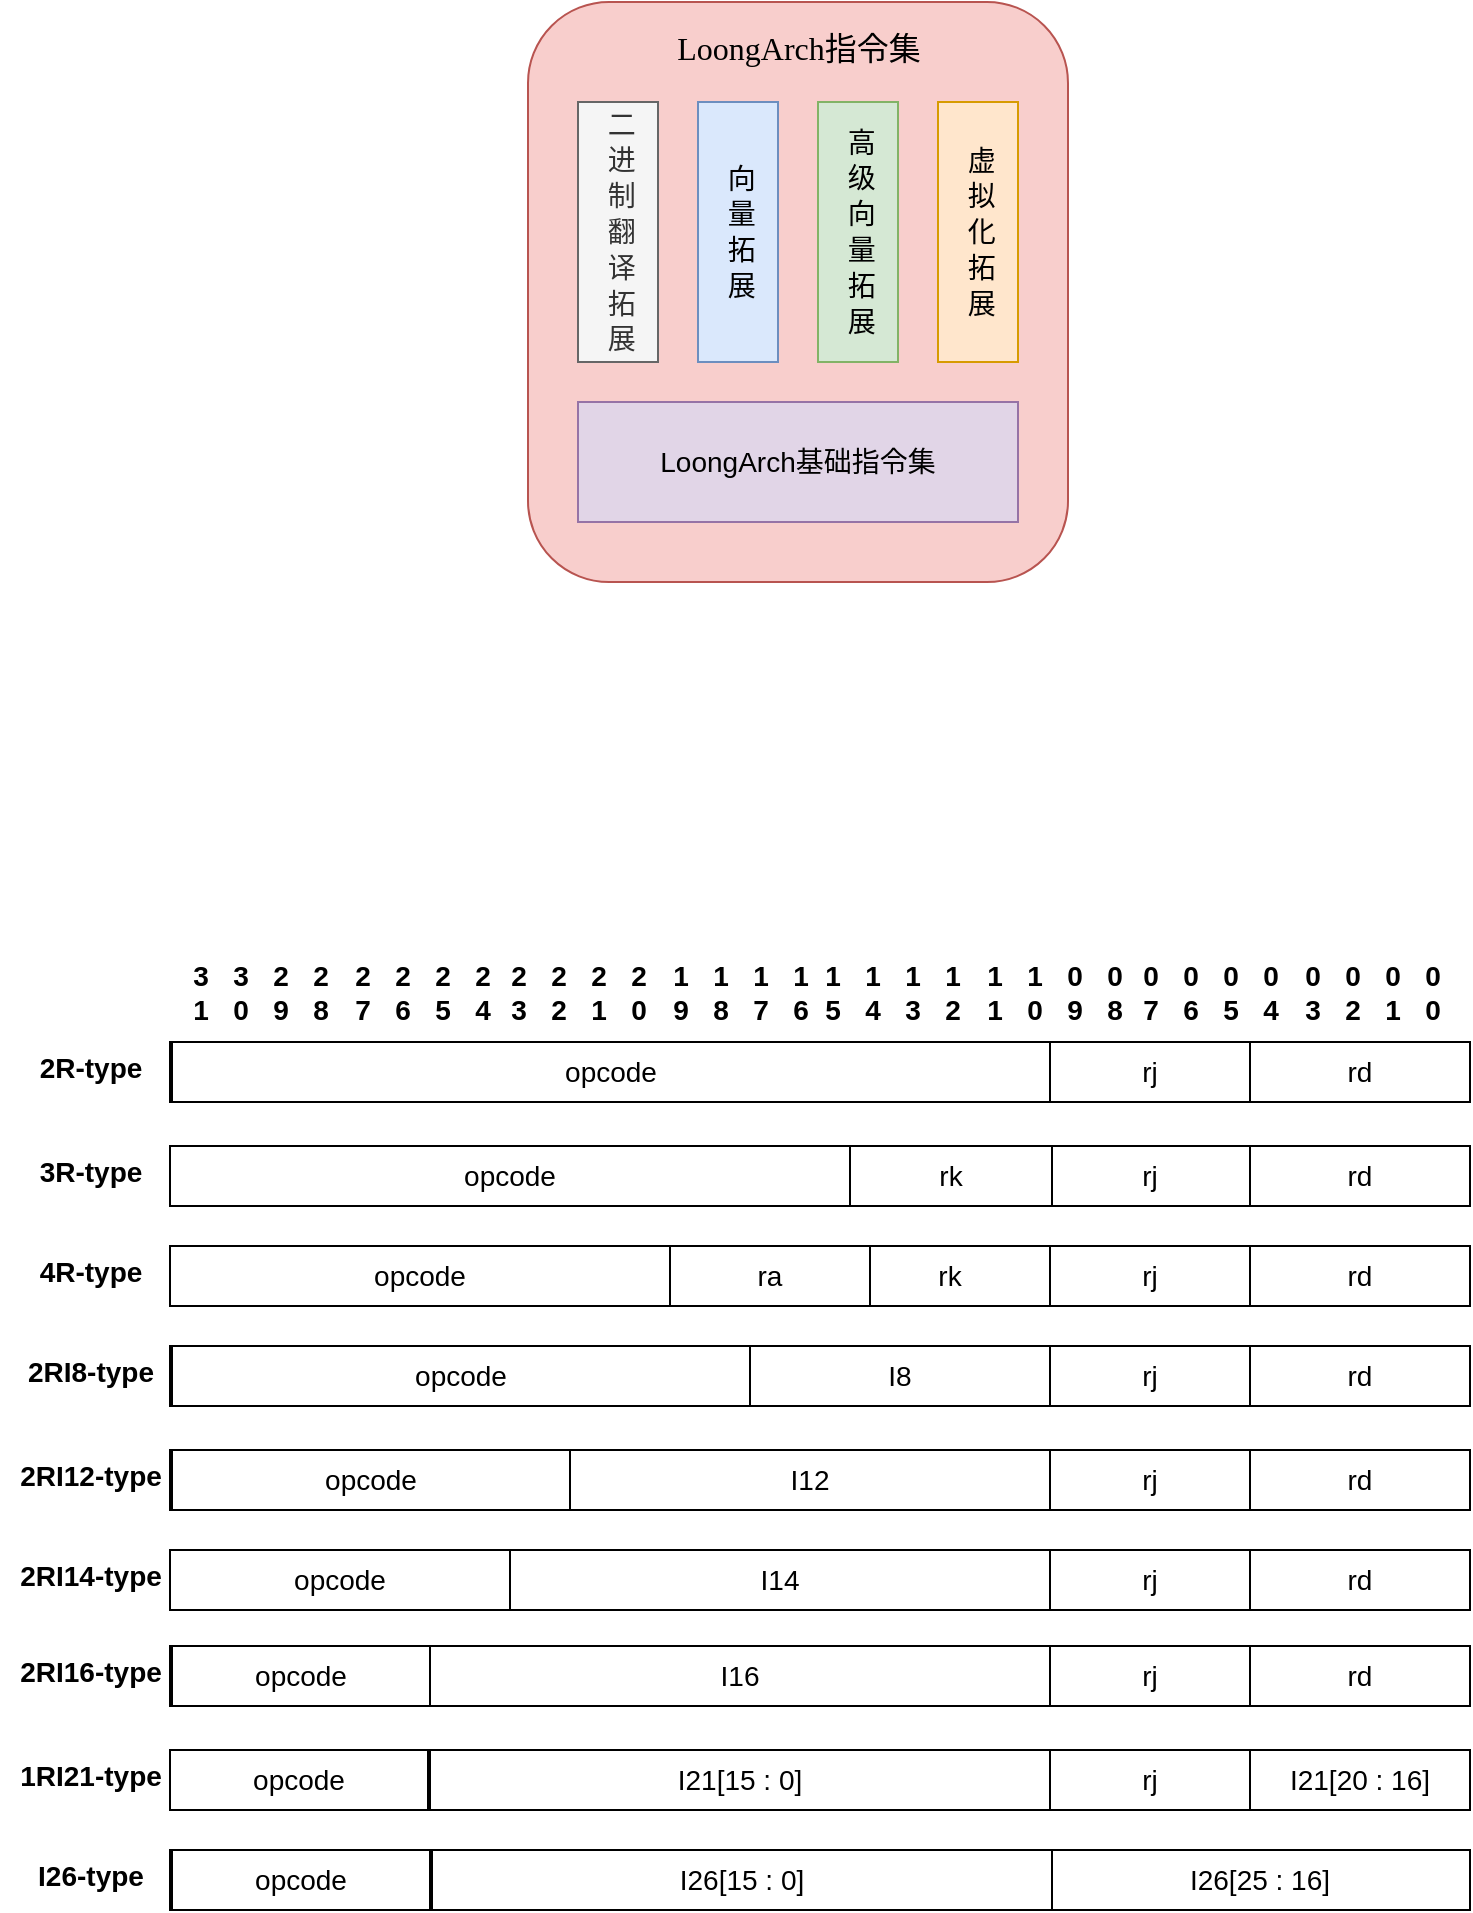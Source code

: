 <mxfile version="26.0.15">
  <diagram name="Page-1" id="nLnqoyDs2qp-jSzca--m">
    <mxGraphModel dx="828" dy="879" grid="1" gridSize="10" guides="1" tooltips="1" connect="1" arrows="1" fold="1" page="1" pageScale="1" pageWidth="827" pageHeight="1169" math="0" shadow="0">
      <root>
        <mxCell id="0" />
        <mxCell id="1" parent="0" />
        <mxCell id="dvlamM2bj5HqGhSwdMmL-6" value="" style="rounded=1;whiteSpace=wrap;html=1;fillColor=#f8cecc;strokeColor=#b85450;" parent="1" vertex="1">
          <mxGeometry x="279" y="70" width="270" height="290" as="geometry" />
        </mxCell>
        <mxCell id="dvlamM2bj5HqGhSwdMmL-1" value="&lt;font style=&quot;font-size: 14px;&quot;&gt;二 进 制 翻 译 拓 展&lt;/font&gt;" style="rounded=0;whiteSpace=wrap;html=1;direction=east;flipH=1;flipV=0;textDirection=vertical-lr;fillColor=#f5f5f5;fontColor=#333333;strokeColor=#666666;" parent="1" vertex="1">
          <mxGeometry x="304" y="120" width="40" height="130" as="geometry" />
        </mxCell>
        <mxCell id="dvlamM2bj5HqGhSwdMmL-2" value="&lt;font style=&quot;font-size: 14px;&quot;&gt;向 量 拓 展&lt;/font&gt;" style="rounded=0;whiteSpace=wrap;html=1;direction=east;flipH=1;flipV=0;textDirection=vertical-lr;fillColor=#dae8fc;strokeColor=#6c8ebf;" parent="1" vertex="1">
          <mxGeometry x="364" y="120" width="40" height="130" as="geometry" />
        </mxCell>
        <mxCell id="dvlamM2bj5HqGhSwdMmL-3" value="&lt;font style=&quot;font-size: 14px;&quot;&gt;高 级 向 量 拓 展&lt;/font&gt;" style="rounded=0;whiteSpace=wrap;html=1;direction=east;flipH=1;flipV=0;textDirection=vertical-lr;fillColor=#d5e8d4;strokeColor=#82b366;" parent="1" vertex="1">
          <mxGeometry x="424" y="120" width="40" height="130" as="geometry" />
        </mxCell>
        <mxCell id="dvlamM2bj5HqGhSwdMmL-4" value="&lt;font style=&quot;font-size: 14px;&quot;&gt;虚 拟 化 拓 展&lt;/font&gt;" style="rounded=0;whiteSpace=wrap;html=1;direction=east;flipH=1;flipV=0;textDirection=vertical-lr;fillColor=#ffe6cc;strokeColor=#d79b00;" parent="1" vertex="1">
          <mxGeometry x="484" y="120" width="40" height="130" as="geometry" />
        </mxCell>
        <mxCell id="dvlamM2bj5HqGhSwdMmL-5" value="&lt;font style=&quot;font-size: 14px;&quot;&gt;LoongArch基础指令集&lt;/font&gt;" style="rounded=0;whiteSpace=wrap;html=1;fillColor=#e1d5e7;strokeColor=#9673a6;" parent="1" vertex="1">
          <mxGeometry x="304" y="270" width="220" height="60" as="geometry" />
        </mxCell>
        <mxCell id="dvlamM2bj5HqGhSwdMmL-7" value="&lt;font style=&quot;font-size: 16px;&quot; face=&quot;Verdana&quot;&gt;LoongArch指令集&lt;/font&gt;" style="text;html=1;align=center;verticalAlign=middle;resizable=0;points=[];autosize=1;strokeColor=none;fillColor=none;" parent="1" vertex="1">
          <mxGeometry x="334" y="78" width="160" height="30" as="geometry" />
        </mxCell>
        <mxCell id="w8Et5FS7XUNBpcLHklHT-1" value="0&lt;div&gt;0&lt;/div&gt;" style="text;html=1;align=center;verticalAlign=middle;resizable=0;points=[];autosize=1;strokeColor=none;fillColor=none;fontStyle=1;fontSize=14;" vertex="1" parent="1">
          <mxGeometry x="716" y="540" width="30" height="50" as="geometry" />
        </mxCell>
        <mxCell id="w8Et5FS7XUNBpcLHklHT-2" value="0&lt;div&gt;1&lt;/div&gt;" style="text;html=1;align=center;verticalAlign=middle;resizable=0;points=[];autosize=1;strokeColor=none;fillColor=none;fontStyle=1;fontSize=14;" vertex="1" parent="1">
          <mxGeometry x="696" y="540" width="30" height="50" as="geometry" />
        </mxCell>
        <mxCell id="w8Et5FS7XUNBpcLHklHT-3" value="0&lt;div&gt;2&lt;/div&gt;" style="text;html=1;align=center;verticalAlign=middle;resizable=0;points=[];autosize=1;strokeColor=none;fillColor=none;fontStyle=1;fontSize=14;" vertex="1" parent="1">
          <mxGeometry x="676" y="540" width="30" height="50" as="geometry" />
        </mxCell>
        <mxCell id="w8Et5FS7XUNBpcLHklHT-4" value="0&lt;div&gt;3&lt;/div&gt;" style="text;html=1;align=center;verticalAlign=middle;resizable=0;points=[];autosize=1;strokeColor=none;fillColor=none;fontStyle=1;fontSize=14;" vertex="1" parent="1">
          <mxGeometry x="656" y="540" width="30" height="50" as="geometry" />
        </mxCell>
        <mxCell id="w8Et5FS7XUNBpcLHklHT-5" value="0&lt;div&gt;4&lt;/div&gt;" style="text;html=1;align=center;verticalAlign=middle;resizable=0;points=[];autosize=1;strokeColor=none;fillColor=none;fontStyle=1;fontSize=14;" vertex="1" parent="1">
          <mxGeometry x="635" y="540" width="30" height="50" as="geometry" />
        </mxCell>
        <mxCell id="w8Et5FS7XUNBpcLHklHT-6" value="0&lt;div&gt;5&lt;/div&gt;" style="text;html=1;align=center;verticalAlign=middle;resizable=0;points=[];autosize=1;strokeColor=none;fillColor=none;fontStyle=1;fontSize=14;" vertex="1" parent="1">
          <mxGeometry x="615" y="540" width="30" height="50" as="geometry" />
        </mxCell>
        <mxCell id="w8Et5FS7XUNBpcLHklHT-7" value="0&lt;div&gt;6&lt;/div&gt;" style="text;html=1;align=center;verticalAlign=middle;resizable=0;points=[];autosize=1;strokeColor=none;fillColor=none;fontStyle=1;fontSize=14;" vertex="1" parent="1">
          <mxGeometry x="595" y="540" width="30" height="50" as="geometry" />
        </mxCell>
        <mxCell id="w8Et5FS7XUNBpcLHklHT-8" value="0&lt;div&gt;7&lt;/div&gt;" style="text;html=1;align=center;verticalAlign=middle;resizable=0;points=[];autosize=1;strokeColor=none;fillColor=none;fontStyle=1;fontSize=14;" vertex="1" parent="1">
          <mxGeometry x="575" y="540" width="30" height="50" as="geometry" />
        </mxCell>
        <mxCell id="w8Et5FS7XUNBpcLHklHT-9" value="0&lt;div&gt;8&lt;/div&gt;" style="text;html=1;align=center;verticalAlign=middle;resizable=0;points=[];autosize=1;strokeColor=none;fillColor=none;fontStyle=1;fontSize=14;" vertex="1" parent="1">
          <mxGeometry x="557" y="540" width="30" height="50" as="geometry" />
        </mxCell>
        <mxCell id="w8Et5FS7XUNBpcLHklHT-10" value="0&lt;div&gt;9&lt;/div&gt;" style="text;html=1;align=center;verticalAlign=middle;resizable=0;points=[];autosize=1;strokeColor=none;fillColor=none;fontStyle=1;fontSize=14;" vertex="1" parent="1">
          <mxGeometry x="537" y="540" width="30" height="50" as="geometry" />
        </mxCell>
        <mxCell id="w8Et5FS7XUNBpcLHklHT-11" value="1&lt;br&gt;&lt;div&gt;0&lt;/div&gt;" style="text;html=1;align=center;verticalAlign=middle;resizable=0;points=[];autosize=1;strokeColor=none;fillColor=none;fontStyle=1;fontSize=14;" vertex="1" parent="1">
          <mxGeometry x="517" y="540" width="30" height="50" as="geometry" />
        </mxCell>
        <mxCell id="w8Et5FS7XUNBpcLHklHT-12" value="1&lt;br&gt;&lt;div&gt;1&lt;/div&gt;" style="text;html=1;align=center;verticalAlign=middle;resizable=0;points=[];autosize=1;strokeColor=none;fillColor=none;fontStyle=1;fontSize=14;" vertex="1" parent="1">
          <mxGeometry x="497" y="540" width="30" height="50" as="geometry" />
        </mxCell>
        <mxCell id="w8Et5FS7XUNBpcLHklHT-13" value="1&lt;br&gt;&lt;div&gt;2&lt;/div&gt;" style="text;html=1;align=center;verticalAlign=middle;resizable=0;points=[];autosize=1;strokeColor=none;fillColor=none;fontStyle=1;fontSize=14;" vertex="1" parent="1">
          <mxGeometry x="476" y="540" width="30" height="50" as="geometry" />
        </mxCell>
        <mxCell id="w8Et5FS7XUNBpcLHklHT-14" value="1&lt;br&gt;&lt;div&gt;3&lt;/div&gt;" style="text;html=1;align=center;verticalAlign=middle;resizable=0;points=[];autosize=1;strokeColor=none;fillColor=none;fontStyle=1;fontSize=14;" vertex="1" parent="1">
          <mxGeometry x="456" y="540" width="30" height="50" as="geometry" />
        </mxCell>
        <mxCell id="w8Et5FS7XUNBpcLHklHT-15" value="1&lt;br&gt;&lt;div&gt;4&lt;/div&gt;" style="text;html=1;align=center;verticalAlign=middle;resizable=0;points=[];autosize=1;strokeColor=none;fillColor=none;fontStyle=1;fontSize=14;" vertex="1" parent="1">
          <mxGeometry x="436" y="540" width="30" height="50" as="geometry" />
        </mxCell>
        <mxCell id="w8Et5FS7XUNBpcLHklHT-16" value="1&lt;br&gt;&lt;div&gt;5&lt;/div&gt;" style="text;html=1;align=center;verticalAlign=middle;resizable=0;points=[];autosize=1;strokeColor=none;fillColor=none;fontStyle=1;fontSize=14;" vertex="1" parent="1">
          <mxGeometry x="416" y="540" width="30" height="50" as="geometry" />
        </mxCell>
        <mxCell id="w8Et5FS7XUNBpcLHklHT-17" value="1&lt;br&gt;&lt;div&gt;6&lt;/div&gt;" style="text;html=1;align=center;verticalAlign=middle;resizable=0;points=[];autosize=1;strokeColor=none;fillColor=none;fontStyle=1;fontSize=14;" vertex="1" parent="1">
          <mxGeometry x="400" y="540" width="30" height="50" as="geometry" />
        </mxCell>
        <mxCell id="w8Et5FS7XUNBpcLHklHT-18" value="1&lt;br&gt;&lt;div&gt;7&lt;/div&gt;" style="text;html=1;align=center;verticalAlign=middle;resizable=0;points=[];autosize=1;strokeColor=none;fillColor=none;fontStyle=1;fontSize=14;" vertex="1" parent="1">
          <mxGeometry x="380" y="540" width="30" height="50" as="geometry" />
        </mxCell>
        <mxCell id="w8Et5FS7XUNBpcLHklHT-19" value="1&lt;br&gt;&lt;div&gt;8&lt;/div&gt;" style="text;html=1;align=center;verticalAlign=middle;resizable=0;points=[];autosize=1;strokeColor=none;fillColor=none;fontStyle=1;fontSize=14;" vertex="1" parent="1">
          <mxGeometry x="360" y="540" width="30" height="50" as="geometry" />
        </mxCell>
        <mxCell id="w8Et5FS7XUNBpcLHklHT-20" value="&lt;div&gt;1&lt;/div&gt;&lt;div&gt;9&lt;/div&gt;" style="text;html=1;align=center;verticalAlign=middle;resizable=0;points=[];autosize=1;strokeColor=none;fillColor=none;fontStyle=1;fontSize=14;" vertex="1" parent="1">
          <mxGeometry x="340" y="540" width="30" height="50" as="geometry" />
        </mxCell>
        <mxCell id="w8Et5FS7XUNBpcLHklHT-21" value="2&lt;br&gt;&lt;div&gt;0&lt;/div&gt;" style="text;html=1;align=center;verticalAlign=middle;resizable=0;points=[];autosize=1;strokeColor=none;fillColor=none;fontStyle=1;fontSize=14;" vertex="1" parent="1">
          <mxGeometry x="319" y="540" width="30" height="50" as="geometry" />
        </mxCell>
        <mxCell id="w8Et5FS7XUNBpcLHklHT-22" value="2&lt;br&gt;&lt;div&gt;1&lt;/div&gt;" style="text;html=1;align=center;verticalAlign=middle;resizable=0;points=[];autosize=1;strokeColor=none;fillColor=none;fontStyle=1;fontSize=14;" vertex="1" parent="1">
          <mxGeometry x="299" y="540" width="30" height="50" as="geometry" />
        </mxCell>
        <mxCell id="w8Et5FS7XUNBpcLHklHT-23" value="&lt;div&gt;2&lt;/div&gt;&lt;div&gt;2&lt;/div&gt;" style="text;html=1;align=center;verticalAlign=middle;resizable=0;points=[];autosize=1;strokeColor=none;fillColor=none;fontStyle=1;fontSize=14;" vertex="1" parent="1">
          <mxGeometry x="279" y="540" width="30" height="50" as="geometry" />
        </mxCell>
        <mxCell id="w8Et5FS7XUNBpcLHklHT-24" value="2&lt;br&gt;&lt;div&gt;3&lt;/div&gt;" style="text;html=1;align=center;verticalAlign=middle;resizable=0;points=[];autosize=1;strokeColor=none;fillColor=none;fontStyle=1;fontSize=14;" vertex="1" parent="1">
          <mxGeometry x="259" y="540" width="30" height="50" as="geometry" />
        </mxCell>
        <mxCell id="w8Et5FS7XUNBpcLHklHT-25" value="2&lt;br&gt;&lt;div&gt;4&lt;/div&gt;" style="text;html=1;align=center;verticalAlign=middle;resizable=0;points=[];autosize=1;strokeColor=none;fillColor=none;fontStyle=1;fontSize=14;" vertex="1" parent="1">
          <mxGeometry x="241" y="540" width="30" height="50" as="geometry" />
        </mxCell>
        <mxCell id="w8Et5FS7XUNBpcLHklHT-26" value="2&lt;br&gt;&lt;div&gt;5&lt;/div&gt;" style="text;html=1;align=center;verticalAlign=middle;resizable=0;points=[];autosize=1;strokeColor=none;fillColor=none;fontStyle=1;fontSize=14;" vertex="1" parent="1">
          <mxGeometry x="221" y="540" width="30" height="50" as="geometry" />
        </mxCell>
        <mxCell id="w8Et5FS7XUNBpcLHklHT-27" value="&lt;div&gt;2&lt;/div&gt;&lt;div&gt;6&lt;/div&gt;" style="text;html=1;align=center;verticalAlign=middle;resizable=0;points=[];autosize=1;strokeColor=none;fillColor=none;fontStyle=1;fontSize=14;" vertex="1" parent="1">
          <mxGeometry x="201" y="540" width="30" height="50" as="geometry" />
        </mxCell>
        <mxCell id="w8Et5FS7XUNBpcLHklHT-28" value="2&lt;br&gt;&lt;div&gt;7&lt;/div&gt;" style="text;html=1;align=center;verticalAlign=middle;resizable=0;points=[];autosize=1;strokeColor=none;fillColor=none;fontStyle=1;fontSize=14;" vertex="1" parent="1">
          <mxGeometry x="181" y="540" width="30" height="50" as="geometry" />
        </mxCell>
        <mxCell id="w8Et5FS7XUNBpcLHklHT-29" value="&lt;div&gt;2&lt;/div&gt;&lt;div&gt;8&lt;/div&gt;" style="text;html=1;align=center;verticalAlign=middle;resizable=0;points=[];autosize=1;strokeColor=none;fillColor=none;fontStyle=1;fontSize=14;" vertex="1" parent="1">
          <mxGeometry x="160" y="540" width="30" height="50" as="geometry" />
        </mxCell>
        <mxCell id="w8Et5FS7XUNBpcLHklHT-30" value="&lt;div&gt;2&lt;/div&gt;&lt;div&gt;9&lt;/div&gt;" style="text;html=1;align=center;verticalAlign=middle;resizable=0;points=[];autosize=1;strokeColor=none;fillColor=none;fontStyle=1;fontSize=14;" vertex="1" parent="1">
          <mxGeometry x="140" y="540" width="30" height="50" as="geometry" />
        </mxCell>
        <mxCell id="w8Et5FS7XUNBpcLHklHT-31" value="3&lt;br&gt;&lt;div&gt;0&lt;/div&gt;" style="text;html=1;align=center;verticalAlign=middle;resizable=0;points=[];autosize=1;strokeColor=none;fillColor=none;fontStyle=1;fontSize=14;" vertex="1" parent="1">
          <mxGeometry x="120" y="540" width="30" height="50" as="geometry" />
        </mxCell>
        <mxCell id="w8Et5FS7XUNBpcLHklHT-32" value="3&lt;br&gt;&lt;div&gt;1&lt;/div&gt;" style="text;html=1;align=center;verticalAlign=middle;resizable=0;points=[];autosize=1;strokeColor=none;fillColor=none;fontStyle=1;fontSize=14;" vertex="1" parent="1">
          <mxGeometry x="100" y="540" width="30" height="50" as="geometry" />
        </mxCell>
        <mxCell id="w8Et5FS7XUNBpcLHklHT-33" value="" style="rounded=0;whiteSpace=wrap;html=1;" vertex="1" parent="1">
          <mxGeometry x="100" y="590" width="650" height="30" as="geometry" />
        </mxCell>
        <mxCell id="w8Et5FS7XUNBpcLHklHT-34" value="&lt;b&gt;&lt;font style=&quot;font-size: 14px;&quot;&gt;2R-type&lt;/font&gt;&lt;/b&gt;" style="text;html=1;align=center;verticalAlign=middle;resizable=0;points=[];autosize=1;strokeColor=none;fillColor=none;" vertex="1" parent="1">
          <mxGeometry x="25" y="588" width="70" height="30" as="geometry" />
        </mxCell>
        <mxCell id="w8Et5FS7XUNBpcLHklHT-35" value="" style="rounded=0;whiteSpace=wrap;html=1;" vertex="1" parent="1">
          <mxGeometry x="100" y="642" width="650" height="30" as="geometry" />
        </mxCell>
        <mxCell id="w8Et5FS7XUNBpcLHklHT-36" value="&lt;b&gt;&lt;font style=&quot;font-size: 14px;&quot;&gt;3R-type&lt;/font&gt;&lt;/b&gt;" style="text;html=1;align=center;verticalAlign=middle;resizable=0;points=[];autosize=1;strokeColor=none;fillColor=none;" vertex="1" parent="1">
          <mxGeometry x="25" y="640" width="70" height="30" as="geometry" />
        </mxCell>
        <mxCell id="w8Et5FS7XUNBpcLHklHT-37" value="" style="rounded=0;whiteSpace=wrap;html=1;" vertex="1" parent="1">
          <mxGeometry x="100" y="692" width="650" height="30" as="geometry" />
        </mxCell>
        <mxCell id="w8Et5FS7XUNBpcLHklHT-38" value="&lt;b&gt;&lt;font style=&quot;font-size: 14px;&quot;&gt;4R-type&lt;/font&gt;&lt;/b&gt;" style="text;html=1;align=center;verticalAlign=middle;resizable=0;points=[];autosize=1;strokeColor=none;fillColor=none;" vertex="1" parent="1">
          <mxGeometry x="25" y="690" width="70" height="30" as="geometry" />
        </mxCell>
        <mxCell id="w8Et5FS7XUNBpcLHklHT-39" value="" style="rounded=0;whiteSpace=wrap;html=1;" vertex="1" parent="1">
          <mxGeometry x="100" y="742" width="650" height="30" as="geometry" />
        </mxCell>
        <mxCell id="w8Et5FS7XUNBpcLHklHT-40" value="&lt;b&gt;&lt;font style=&quot;font-size: 14px;&quot;&gt;2RI8-type&lt;/font&gt;&lt;/b&gt;" style="text;html=1;align=center;verticalAlign=middle;resizable=0;points=[];autosize=1;strokeColor=none;fillColor=none;" vertex="1" parent="1">
          <mxGeometry x="15" y="740" width="90" height="30" as="geometry" />
        </mxCell>
        <mxCell id="w8Et5FS7XUNBpcLHklHT-41" value="" style="rounded=0;whiteSpace=wrap;html=1;" vertex="1" parent="1">
          <mxGeometry x="100" y="794" width="650" height="30" as="geometry" />
        </mxCell>
        <mxCell id="w8Et5FS7XUNBpcLHklHT-42" value="&lt;b&gt;&lt;font style=&quot;font-size: 14px;&quot;&gt;2RI12-type&lt;/font&gt;&lt;/b&gt;" style="text;html=1;align=center;verticalAlign=middle;resizable=0;points=[];autosize=1;strokeColor=none;fillColor=none;" vertex="1" parent="1">
          <mxGeometry x="15" y="792" width="90" height="30" as="geometry" />
        </mxCell>
        <mxCell id="w8Et5FS7XUNBpcLHklHT-43" value="" style="rounded=0;whiteSpace=wrap;html=1;" vertex="1" parent="1">
          <mxGeometry x="100" y="844" width="650" height="30" as="geometry" />
        </mxCell>
        <mxCell id="w8Et5FS7XUNBpcLHklHT-44" value="&lt;b&gt;&lt;font style=&quot;font-size: 14px;&quot;&gt;2RI14-type&lt;/font&gt;&lt;/b&gt;" style="text;html=1;align=center;verticalAlign=middle;resizable=0;points=[];autosize=1;strokeColor=none;fillColor=none;" vertex="1" parent="1">
          <mxGeometry x="15" y="842" width="90" height="30" as="geometry" />
        </mxCell>
        <mxCell id="w8Et5FS7XUNBpcLHklHT-45" value="" style="rounded=0;whiteSpace=wrap;html=1;" vertex="1" parent="1">
          <mxGeometry x="100" y="892" width="650" height="30" as="geometry" />
        </mxCell>
        <mxCell id="w8Et5FS7XUNBpcLHklHT-46" value="&lt;b&gt;&lt;font style=&quot;font-size: 14px;&quot;&gt;2RI16-type&lt;/font&gt;&lt;/b&gt;" style="text;html=1;align=center;verticalAlign=middle;resizable=0;points=[];autosize=1;strokeColor=none;fillColor=none;" vertex="1" parent="1">
          <mxGeometry x="15" y="890" width="90" height="30" as="geometry" />
        </mxCell>
        <mxCell id="w8Et5FS7XUNBpcLHklHT-47" value="" style="rounded=0;whiteSpace=wrap;html=1;" vertex="1" parent="1">
          <mxGeometry x="100" y="944" width="650" height="30" as="geometry" />
        </mxCell>
        <mxCell id="w8Et5FS7XUNBpcLHklHT-48" value="&lt;b&gt;&lt;font style=&quot;font-size: 14px;&quot;&gt;1RI21-type&lt;/font&gt;&lt;/b&gt;" style="text;html=1;align=center;verticalAlign=middle;resizable=0;points=[];autosize=1;strokeColor=none;fillColor=none;" vertex="1" parent="1">
          <mxGeometry x="15" y="942" width="90" height="30" as="geometry" />
        </mxCell>
        <mxCell id="w8Et5FS7XUNBpcLHklHT-49" value="" style="rounded=0;whiteSpace=wrap;html=1;" vertex="1" parent="1">
          <mxGeometry x="100" y="994" width="650" height="30" as="geometry" />
        </mxCell>
        <mxCell id="w8Et5FS7XUNBpcLHklHT-50" value="&lt;b&gt;&lt;font style=&quot;font-size: 14px;&quot;&gt;I26-type&lt;/font&gt;&lt;/b&gt;" style="text;html=1;align=center;verticalAlign=middle;resizable=0;points=[];autosize=1;strokeColor=none;fillColor=none;" vertex="1" parent="1">
          <mxGeometry x="20" y="992" width="80" height="30" as="geometry" />
        </mxCell>
        <mxCell id="w8Et5FS7XUNBpcLHklHT-51" value="&lt;font style=&quot;font-size: 14px;&quot;&gt;opcode&lt;/font&gt;" style="rounded=0;whiteSpace=wrap;html=1;" vertex="1" parent="1">
          <mxGeometry x="101" y="590" width="439" height="30" as="geometry" />
        </mxCell>
        <mxCell id="w8Et5FS7XUNBpcLHklHT-52" value="&lt;font style=&quot;font-size: 14px;&quot;&gt;rd&lt;/font&gt;" style="rounded=0;whiteSpace=wrap;html=1;" vertex="1" parent="1">
          <mxGeometry x="640" y="590" width="110" height="30" as="geometry" />
        </mxCell>
        <mxCell id="w8Et5FS7XUNBpcLHklHT-53" value="&lt;font style=&quot;font-size: 14px;&quot;&gt;rd&lt;/font&gt;" style="rounded=0;whiteSpace=wrap;html=1;" vertex="1" parent="1">
          <mxGeometry x="640" y="642" width="110" height="30" as="geometry" />
        </mxCell>
        <mxCell id="w8Et5FS7XUNBpcLHklHT-54" value="&lt;font style=&quot;font-size: 14px;&quot;&gt;rd&lt;/font&gt;" style="rounded=0;whiteSpace=wrap;html=1;" vertex="1" parent="1">
          <mxGeometry x="640" y="692" width="110" height="30" as="geometry" />
        </mxCell>
        <mxCell id="w8Et5FS7XUNBpcLHklHT-55" value="&lt;font style=&quot;font-size: 14px;&quot;&gt;rd&lt;/font&gt;" style="rounded=0;whiteSpace=wrap;html=1;" vertex="1" parent="1">
          <mxGeometry x="640" y="742" width="110" height="30" as="geometry" />
        </mxCell>
        <mxCell id="w8Et5FS7XUNBpcLHklHT-56" value="&lt;font style=&quot;font-size: 14px;&quot;&gt;rd&lt;/font&gt;" style="rounded=0;whiteSpace=wrap;html=1;" vertex="1" parent="1">
          <mxGeometry x="640" y="794" width="110" height="30" as="geometry" />
        </mxCell>
        <mxCell id="w8Et5FS7XUNBpcLHklHT-57" value="&lt;font style=&quot;font-size: 14px;&quot;&gt;rd&lt;/font&gt;" style="rounded=0;whiteSpace=wrap;html=1;" vertex="1" parent="1">
          <mxGeometry x="640" y="844" width="110" height="30" as="geometry" />
        </mxCell>
        <mxCell id="w8Et5FS7XUNBpcLHklHT-58" value="&lt;font style=&quot;font-size: 14px;&quot;&gt;rd&lt;/font&gt;" style="rounded=0;whiteSpace=wrap;html=1;" vertex="1" parent="1">
          <mxGeometry x="640" y="892" width="110" height="30" as="geometry" />
        </mxCell>
        <mxCell id="w8Et5FS7XUNBpcLHklHT-59" value="&lt;span style=&quot;font-size: 14px;&quot;&gt;I21[20 : 16]&lt;/span&gt;" style="rounded=0;whiteSpace=wrap;html=1;" vertex="1" parent="1">
          <mxGeometry x="640" y="944" width="110" height="30" as="geometry" />
        </mxCell>
        <mxCell id="w8Et5FS7XUNBpcLHklHT-60" value="&lt;font style=&quot;font-size: 14px;&quot;&gt;rj&lt;/font&gt;" style="rounded=0;whiteSpace=wrap;html=1;" vertex="1" parent="1">
          <mxGeometry x="540" y="590" width="100" height="30" as="geometry" />
        </mxCell>
        <mxCell id="w8Et5FS7XUNBpcLHklHT-61" value="&lt;font style=&quot;font-size: 14px;&quot;&gt;rj&lt;/font&gt;" style="rounded=0;whiteSpace=wrap;html=1;" vertex="1" parent="1">
          <mxGeometry x="540" y="642" width="100" height="30" as="geometry" />
        </mxCell>
        <mxCell id="w8Et5FS7XUNBpcLHklHT-62" value="&lt;font style=&quot;font-size: 14px;&quot;&gt;rj&lt;/font&gt;" style="rounded=0;whiteSpace=wrap;html=1;" vertex="1" parent="1">
          <mxGeometry x="540" y="692" width="100" height="30" as="geometry" />
        </mxCell>
        <mxCell id="w8Et5FS7XUNBpcLHklHT-63" value="&lt;font style=&quot;font-size: 14px;&quot;&gt;rj&lt;/font&gt;" style="rounded=0;whiteSpace=wrap;html=1;" vertex="1" parent="1">
          <mxGeometry x="540" y="742" width="100" height="30" as="geometry" />
        </mxCell>
        <mxCell id="w8Et5FS7XUNBpcLHklHT-64" value="&lt;font style=&quot;font-size: 14px;&quot;&gt;rj&lt;/font&gt;" style="rounded=0;whiteSpace=wrap;html=1;" vertex="1" parent="1">
          <mxGeometry x="540" y="794" width="100" height="30" as="geometry" />
        </mxCell>
        <mxCell id="w8Et5FS7XUNBpcLHklHT-65" value="&lt;font style=&quot;font-size: 14px;&quot;&gt;rj&lt;/font&gt;" style="rounded=0;whiteSpace=wrap;html=1;" vertex="1" parent="1">
          <mxGeometry x="540" y="844" width="100" height="30" as="geometry" />
        </mxCell>
        <mxCell id="w8Et5FS7XUNBpcLHklHT-66" value="&lt;font style=&quot;font-size: 14px;&quot;&gt;rj&lt;/font&gt;" style="rounded=0;whiteSpace=wrap;html=1;" vertex="1" parent="1">
          <mxGeometry x="540" y="892" width="100" height="30" as="geometry" />
        </mxCell>
        <mxCell id="w8Et5FS7XUNBpcLHklHT-67" value="&lt;font style=&quot;font-size: 14px;&quot;&gt;rj&lt;/font&gt;" style="rounded=0;whiteSpace=wrap;html=1;" vertex="1" parent="1">
          <mxGeometry x="540" y="944" width="100" height="30" as="geometry" />
        </mxCell>
        <mxCell id="w8Et5FS7XUNBpcLHklHT-68" value="&lt;span style=&quot;font-size: 14px;&quot;&gt;I26[25 : 16]&lt;/span&gt;" style="rounded=0;whiteSpace=wrap;html=1;" vertex="1" parent="1">
          <mxGeometry x="540" y="994" width="210" height="30" as="geometry" />
        </mxCell>
        <mxCell id="w8Et5FS7XUNBpcLHklHT-69" value="&lt;font style=&quot;font-size: 14px;&quot;&gt;opcode&lt;/font&gt;" style="rounded=0;whiteSpace=wrap;html=1;" vertex="1" parent="1">
          <mxGeometry x="100" y="642" width="340" height="30" as="geometry" />
        </mxCell>
        <mxCell id="w8Et5FS7XUNBpcLHklHT-70" value="&lt;font style=&quot;font-size: 14px;&quot;&gt;opcode&lt;/font&gt;" style="rounded=0;whiteSpace=wrap;html=1;" vertex="1" parent="1">
          <mxGeometry x="100" y="692" width="250" height="30" as="geometry" />
        </mxCell>
        <mxCell id="w8Et5FS7XUNBpcLHklHT-71" value="&lt;font style=&quot;font-size: 14px;&quot;&gt;opcode&lt;/font&gt;" style="rounded=0;whiteSpace=wrap;html=1;" vertex="1" parent="1">
          <mxGeometry x="101" y="742" width="289" height="30" as="geometry" />
        </mxCell>
        <mxCell id="w8Et5FS7XUNBpcLHklHT-72" value="&lt;font style=&quot;font-size: 14px;&quot;&gt;opcode&lt;/font&gt;" style="rounded=0;whiteSpace=wrap;html=1;" vertex="1" parent="1">
          <mxGeometry x="101" y="794" width="199" height="30" as="geometry" />
        </mxCell>
        <mxCell id="w8Et5FS7XUNBpcLHklHT-73" value="&lt;font style=&quot;font-size: 14px;&quot;&gt;opcode&lt;/font&gt;" style="rounded=0;whiteSpace=wrap;html=1;" vertex="1" parent="1">
          <mxGeometry x="100" y="844" width="170" height="30" as="geometry" />
        </mxCell>
        <mxCell id="w8Et5FS7XUNBpcLHklHT-74" value="&lt;font style=&quot;font-size: 14px;&quot;&gt;opcode&lt;/font&gt;" style="rounded=0;whiteSpace=wrap;html=1;" vertex="1" parent="1">
          <mxGeometry x="101" y="892" width="129" height="30" as="geometry" />
        </mxCell>
        <mxCell id="w8Et5FS7XUNBpcLHklHT-75" value="&lt;font style=&quot;font-size: 14px;&quot;&gt;opcode&lt;/font&gt;" style="rounded=0;whiteSpace=wrap;html=1;" vertex="1" parent="1">
          <mxGeometry x="100" y="944" width="129" height="30" as="geometry" />
        </mxCell>
        <mxCell id="w8Et5FS7XUNBpcLHklHT-76" value="&lt;font style=&quot;font-size: 14px;&quot;&gt;opcode&lt;/font&gt;" style="rounded=0;whiteSpace=wrap;html=1;" vertex="1" parent="1">
          <mxGeometry x="101" y="994" width="129" height="30" as="geometry" />
        </mxCell>
        <mxCell id="w8Et5FS7XUNBpcLHklHT-77" value="&lt;font style=&quot;font-size: 14px;&quot;&gt;rk&lt;/font&gt;" style="rounded=0;whiteSpace=wrap;html=1;" vertex="1" parent="1">
          <mxGeometry x="440" y="642" width="101" height="30" as="geometry" />
        </mxCell>
        <mxCell id="w8Et5FS7XUNBpcLHklHT-78" value="&lt;font style=&quot;font-size: 14px;&quot;&gt;rk&lt;/font&gt;" style="rounded=0;whiteSpace=wrap;html=1;" vertex="1" parent="1">
          <mxGeometry x="440" y="692" width="100" height="30" as="geometry" />
        </mxCell>
        <mxCell id="w8Et5FS7XUNBpcLHklHT-79" value="&lt;font style=&quot;font-size: 14px;&quot;&gt;ra&lt;/font&gt;" style="rounded=0;whiteSpace=wrap;html=1;" vertex="1" parent="1">
          <mxGeometry x="350" y="692" width="100" height="30" as="geometry" />
        </mxCell>
        <mxCell id="w8Et5FS7XUNBpcLHklHT-80" value="&lt;font style=&quot;font-size: 14px;&quot;&gt;I8&lt;/font&gt;" style="rounded=0;whiteSpace=wrap;html=1;" vertex="1" parent="1">
          <mxGeometry x="390" y="742" width="150" height="30" as="geometry" />
        </mxCell>
        <mxCell id="w8Et5FS7XUNBpcLHklHT-81" value="&lt;font style=&quot;font-size: 14px;&quot;&gt;I12&lt;/font&gt;" style="rounded=0;whiteSpace=wrap;html=1;" vertex="1" parent="1">
          <mxGeometry x="300" y="794" width="240" height="30" as="geometry" />
        </mxCell>
        <mxCell id="w8Et5FS7XUNBpcLHklHT-82" value="&lt;font style=&quot;font-size: 14px;&quot;&gt;I14&lt;/font&gt;" style="rounded=0;whiteSpace=wrap;html=1;" vertex="1" parent="1">
          <mxGeometry x="270" y="844" width="270" height="30" as="geometry" />
        </mxCell>
        <mxCell id="w8Et5FS7XUNBpcLHklHT-83" value="&lt;font style=&quot;font-size: 14px;&quot;&gt;I16&lt;/font&gt;" style="rounded=0;whiteSpace=wrap;html=1;" vertex="1" parent="1">
          <mxGeometry x="230" y="892" width="310" height="30" as="geometry" />
        </mxCell>
        <mxCell id="w8Et5FS7XUNBpcLHklHT-84" value="&lt;span style=&quot;font-size: 14px;&quot;&gt;I21[15 : 0]&lt;/span&gt;" style="rounded=0;whiteSpace=wrap;html=1;" vertex="1" parent="1">
          <mxGeometry x="230" y="944" width="310" height="30" as="geometry" />
        </mxCell>
        <mxCell id="w8Et5FS7XUNBpcLHklHT-85" value="&lt;span style=&quot;font-size: 14px;&quot;&gt;I26[15 : 0]&lt;/span&gt;" style="rounded=0;whiteSpace=wrap;html=1;" vertex="1" parent="1">
          <mxGeometry x="231" y="994" width="310" height="30" as="geometry" />
        </mxCell>
      </root>
    </mxGraphModel>
  </diagram>
</mxfile>
